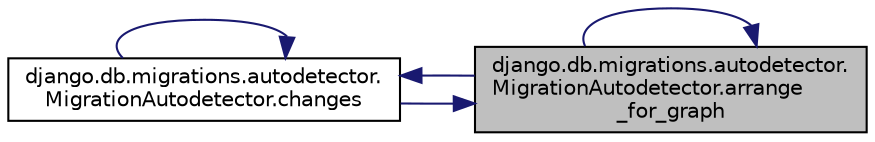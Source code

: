 digraph "django.db.migrations.autodetector.MigrationAutodetector.arrange_for_graph"
{
 // LATEX_PDF_SIZE
  edge [fontname="Helvetica",fontsize="10",labelfontname="Helvetica",labelfontsize="10"];
  node [fontname="Helvetica",fontsize="10",shape=record];
  rankdir="RL";
  Node1 [label="django.db.migrations.autodetector.\lMigrationAutodetector.arrange\l_for_graph",height=0.2,width=0.4,color="black", fillcolor="grey75", style="filled", fontcolor="black",tooltip=" "];
  Node1 -> Node1 [dir="back",color="midnightblue",fontsize="10",style="solid",fontname="Helvetica"];
  Node1 -> Node2 [dir="back",color="midnightblue",fontsize="10",style="solid",fontname="Helvetica"];
  Node2 [label="django.db.migrations.autodetector.\lMigrationAutodetector.changes",height=0.2,width=0.4,color="black", fillcolor="white", style="filled",URL="$d6/dcf/classdjango_1_1db_1_1migrations_1_1autodetector_1_1_migration_autodetector.html#ae47a70a3c1b2b3af6a5daf9e67fb9d2e",tooltip=" "];
  Node2 -> Node1 [dir="back",color="midnightblue",fontsize="10",style="solid",fontname="Helvetica"];
  Node2 -> Node2 [dir="back",color="midnightblue",fontsize="10",style="solid",fontname="Helvetica"];
}
